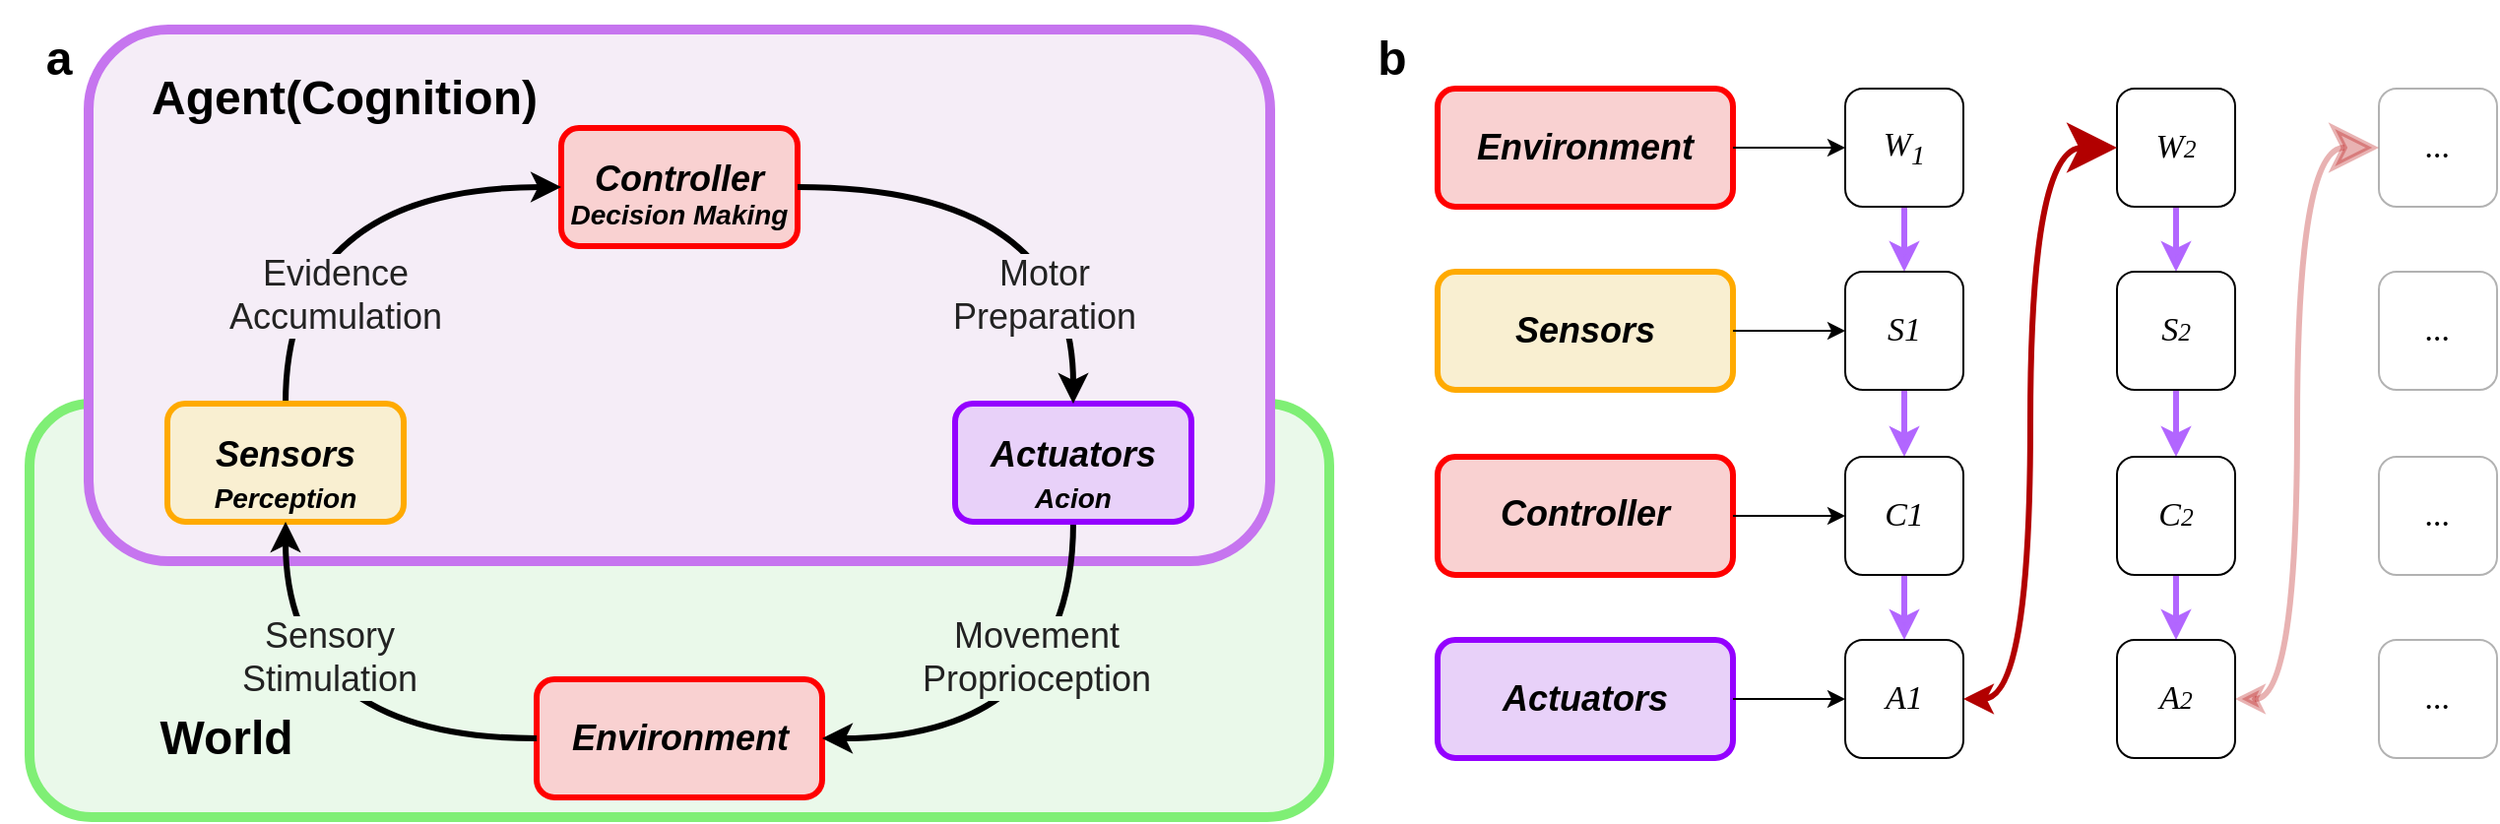 <mxfile version="22.0.3" type="device">
  <diagram id="9DZjILo1v3tIHNjK3BG4" name="Page-1">
    <mxGraphModel dx="1711" dy="1258" grid="1" gridSize="10" guides="1" tooltips="1" connect="1" arrows="1" fold="1" page="1" pageScale="1" pageWidth="1600" pageHeight="900" background="none" math="0" shadow="0">
      <root>
        <mxCell id="0" />
        <mxCell id="1" parent="0" />
        <mxCell id="T8JUtustTyk1DMbEt_c7-63" value="" style="group" parent="1" vertex="1" connectable="0">
          <mxGeometry x="810" y="110" width="538" height="340" as="geometry" />
        </mxCell>
        <mxCell id="T8JUtustTyk1DMbEt_c7-30" value="" style="group" parent="T8JUtustTyk1DMbEt_c7-63" vertex="1" connectable="0">
          <mxGeometry x="345" width="60" height="340" as="geometry" />
        </mxCell>
        <mxCell id="T8JUtustTyk1DMbEt_c7-31" value="" style="edgeStyle=orthogonalEdgeStyle;rounded=0;orthogonalLoop=1;jettySize=auto;html=1;strokeColor=#B266FF;strokeWidth=3;" parent="T8JUtustTyk1DMbEt_c7-30" source="T8JUtustTyk1DMbEt_c7-32" target="T8JUtustTyk1DMbEt_c7-34" edge="1">
          <mxGeometry relative="1" as="geometry" />
        </mxCell>
        <mxCell id="T8JUtustTyk1DMbEt_c7-32" value="&lt;font face=&quot;Garamond&quot; style=&quot;&quot;&gt;&lt;i style=&quot;&quot;&gt;&lt;span style=&quot;font-size: 17px;&quot;&gt;W&lt;/span&gt;&lt;span style=&quot;font-size: 12.75px;&quot;&gt;2&lt;/span&gt;&lt;/i&gt;&lt;/font&gt;" style="rounded=1;whiteSpace=wrap;html=1;" parent="T8JUtustTyk1DMbEt_c7-30" vertex="1">
          <mxGeometry width="60" height="60" as="geometry" />
        </mxCell>
        <mxCell id="T8JUtustTyk1DMbEt_c7-33" value="" style="edgeStyle=orthogonalEdgeStyle;rounded=0;orthogonalLoop=1;jettySize=auto;html=1;strokeColor=#B266FF;strokeWidth=3;" parent="T8JUtustTyk1DMbEt_c7-30" source="T8JUtustTyk1DMbEt_c7-34" target="T8JUtustTyk1DMbEt_c7-36" edge="1">
          <mxGeometry relative="1" as="geometry" />
        </mxCell>
        <mxCell id="T8JUtustTyk1DMbEt_c7-34" value="&lt;font face=&quot;Garamond&quot; style=&quot;&quot;&gt;&lt;i style=&quot;&quot;&gt;&lt;span style=&quot;font-size: 17px;&quot;&gt;S&lt;/span&gt;&lt;span style=&quot;font-size: 12.75px;&quot;&gt;2&lt;/span&gt;&lt;/i&gt;&lt;/font&gt;" style="rounded=1;whiteSpace=wrap;html=1;" parent="T8JUtustTyk1DMbEt_c7-30" vertex="1">
          <mxGeometry y="93" width="60" height="60" as="geometry" />
        </mxCell>
        <mxCell id="T8JUtustTyk1DMbEt_c7-35" value="" style="edgeStyle=orthogonalEdgeStyle;rounded=0;orthogonalLoop=1;jettySize=auto;html=1;strokeColor=#B266FF;strokeWidth=3;" parent="T8JUtustTyk1DMbEt_c7-30" source="T8JUtustTyk1DMbEt_c7-36" target="T8JUtustTyk1DMbEt_c7-37" edge="1">
          <mxGeometry relative="1" as="geometry" />
        </mxCell>
        <mxCell id="T8JUtustTyk1DMbEt_c7-36" value="&lt;font face=&quot;Garamond&quot; style=&quot;&quot;&gt;&lt;i style=&quot;&quot;&gt;&lt;span style=&quot;font-size: 17px;&quot;&gt;C&lt;/span&gt;&lt;span style=&quot;font-size: 12.75px;&quot;&gt;2&lt;/span&gt;&lt;/i&gt;&lt;/font&gt;" style="rounded=1;whiteSpace=wrap;html=1;" parent="T8JUtustTyk1DMbEt_c7-30" vertex="1">
          <mxGeometry y="187" width="60" height="60" as="geometry" />
        </mxCell>
        <mxCell id="T8JUtustTyk1DMbEt_c7-37" value="&lt;font face=&quot;Garamond&quot; style=&quot;&quot;&gt;&lt;i style=&quot;&quot;&gt;&lt;span style=&quot;font-size: 17px;&quot;&gt;A&lt;/span&gt;&lt;span style=&quot;font-size: 12.75px;&quot;&gt;2&lt;/span&gt;&lt;/i&gt;&lt;/font&gt;" style="rounded=1;whiteSpace=wrap;html=1;" parent="T8JUtustTyk1DMbEt_c7-30" vertex="1">
          <mxGeometry y="280" width="60" height="60" as="geometry" />
        </mxCell>
        <mxCell id="T8JUtustTyk1DMbEt_c7-38" value="" style="group" parent="T8JUtustTyk1DMbEt_c7-63" vertex="1" connectable="0">
          <mxGeometry x="207" width="60" height="340" as="geometry" />
        </mxCell>
        <mxCell id="T8JUtustTyk1DMbEt_c7-39" value="" style="edgeStyle=orthogonalEdgeStyle;rounded=0;orthogonalLoop=1;jettySize=auto;html=1;strokeColor=#B266FF;strokeWidth=3;" parent="T8JUtustTyk1DMbEt_c7-38" source="T8JUtustTyk1DMbEt_c7-40" target="T8JUtustTyk1DMbEt_c7-42" edge="1">
          <mxGeometry relative="1" as="geometry" />
        </mxCell>
        <mxCell id="T8JUtustTyk1DMbEt_c7-40" value="&lt;font face=&quot;Garamond&quot; style=&quot;font-size: 17px;&quot;&gt;&lt;i&gt;W&lt;sub&gt;1&lt;/sub&gt;&lt;/i&gt;&lt;/font&gt;" style="rounded=1;whiteSpace=wrap;html=1;" parent="T8JUtustTyk1DMbEt_c7-38" vertex="1">
          <mxGeometry width="60" height="60" as="geometry" />
        </mxCell>
        <mxCell id="T8JUtustTyk1DMbEt_c7-41" value="" style="edgeStyle=orthogonalEdgeStyle;rounded=0;orthogonalLoop=1;jettySize=auto;html=1;strokeWidth=3;strokeColor=#B266FF;" parent="T8JUtustTyk1DMbEt_c7-38" source="T8JUtustTyk1DMbEt_c7-42" target="T8JUtustTyk1DMbEt_c7-44" edge="1">
          <mxGeometry relative="1" as="geometry" />
        </mxCell>
        <mxCell id="T8JUtustTyk1DMbEt_c7-42" value="&lt;font face=&quot;Garamond&quot; style=&quot;&quot;&gt;&lt;i style=&quot;&quot;&gt;&lt;sub style=&quot;&quot;&gt;&lt;span style=&quot;font-size: 17px;&quot;&gt;S1&lt;/span&gt;&lt;/sub&gt;&lt;/i&gt;&lt;/font&gt;" style="rounded=1;whiteSpace=wrap;html=1;" parent="T8JUtustTyk1DMbEt_c7-38" vertex="1">
          <mxGeometry y="93" width="60" height="60" as="geometry" />
        </mxCell>
        <mxCell id="T8JUtustTyk1DMbEt_c7-43" value="" style="edgeStyle=orthogonalEdgeStyle;rounded=0;orthogonalLoop=1;jettySize=auto;html=1;strokeColor=#B266FF;strokeWidth=3;" parent="T8JUtustTyk1DMbEt_c7-38" source="T8JUtustTyk1DMbEt_c7-44" target="T8JUtustTyk1DMbEt_c7-45" edge="1">
          <mxGeometry relative="1" as="geometry" />
        </mxCell>
        <mxCell id="T8JUtustTyk1DMbEt_c7-44" value="&lt;font face=&quot;Garamond&quot; style=&quot;&quot;&gt;&lt;i style=&quot;&quot;&gt;&lt;sub style=&quot;&quot;&gt;&lt;span style=&quot;font-size: 17px;&quot;&gt;C1&lt;/span&gt;&lt;/sub&gt;&lt;/i&gt;&lt;/font&gt;" style="rounded=1;whiteSpace=wrap;html=1;" parent="T8JUtustTyk1DMbEt_c7-38" vertex="1">
          <mxGeometry y="187" width="60" height="60" as="geometry" />
        </mxCell>
        <mxCell id="T8JUtustTyk1DMbEt_c7-45" value="&lt;font face=&quot;Garamond&quot; style=&quot;&quot;&gt;&lt;i style=&quot;&quot;&gt;&lt;sub style=&quot;&quot;&gt;&lt;span style=&quot;font-size: 17px;&quot;&gt;A1&lt;/span&gt;&lt;/sub&gt;&lt;/i&gt;&lt;/font&gt;" style="rounded=1;whiteSpace=wrap;html=1;" parent="T8JUtustTyk1DMbEt_c7-38" vertex="1">
          <mxGeometry y="280" width="60" height="60" as="geometry" />
        </mxCell>
        <mxCell id="T8JUtustTyk1DMbEt_c7-46" value="" style="group;opacity=30;" parent="T8JUtustTyk1DMbEt_c7-63" vertex="1" connectable="0">
          <mxGeometry x="478" width="60" height="340" as="geometry" />
        </mxCell>
        <mxCell id="T8JUtustTyk1DMbEt_c7-47" value="" style="group;opacity=30;" parent="T8JUtustTyk1DMbEt_c7-46" vertex="1" connectable="0">
          <mxGeometry width="60" height="340" as="geometry" />
        </mxCell>
        <mxCell id="T8JUtustTyk1DMbEt_c7-48" value="&lt;font face=&quot;Garamond&quot;&gt;&lt;span style=&quot;font-size: 17px;&quot;&gt;&lt;i&gt;...&lt;/i&gt;&lt;/span&gt;&lt;/font&gt;" style="rounded=1;whiteSpace=wrap;html=1;opacity=30;" parent="T8JUtustTyk1DMbEt_c7-47" vertex="1">
          <mxGeometry y="93" width="60" height="60" as="geometry" />
        </mxCell>
        <mxCell id="T8JUtustTyk1DMbEt_c7-49" value="&lt;font face=&quot;Garamond&quot;&gt;&lt;span style=&quot;font-size: 17px;&quot;&gt;&lt;i&gt;...&lt;/i&gt;&lt;/span&gt;&lt;/font&gt;" style="rounded=1;whiteSpace=wrap;html=1;opacity=30;" parent="T8JUtustTyk1DMbEt_c7-47" vertex="1">
          <mxGeometry y="187" width="60" height="60" as="geometry" />
        </mxCell>
        <mxCell id="T8JUtustTyk1DMbEt_c7-50" value="&lt;font face=&quot;Garamond&quot;&gt;&lt;span style=&quot;font-size: 17px;&quot;&gt;&lt;i&gt;...&lt;/i&gt;&lt;/span&gt;&lt;/font&gt;" style="rounded=1;whiteSpace=wrap;html=1;opacity=30;" parent="T8JUtustTyk1DMbEt_c7-47" vertex="1">
          <mxGeometry y="280" width="60" height="60" as="geometry" />
        </mxCell>
        <mxCell id="T8JUtustTyk1DMbEt_c7-51" value="&lt;font face=&quot;Garamond&quot;&gt;&lt;span style=&quot;font-size: 17px;&quot;&gt;&lt;i&gt;...&lt;/i&gt;&lt;/span&gt;&lt;/font&gt;" style="rounded=1;whiteSpace=wrap;html=1;opacity=30;" parent="T8JUtustTyk1DMbEt_c7-47" vertex="1">
          <mxGeometry width="60" height="60" as="geometry" />
        </mxCell>
        <mxCell id="T8JUtustTyk1DMbEt_c7-52" style="edgeStyle=orthogonalEdgeStyle;rounded=0;orthogonalLoop=1;jettySize=auto;html=1;exitX=1;exitY=0.5;exitDx=0;exitDy=0;entryX=0;entryY=0.5;entryDx=0;entryDy=0;curved=1;strokeWidth=3;endSize=16;startArrow=classic;startFill=1;fillColor=#e51400;strokeColor=#B20000;" parent="T8JUtustTyk1DMbEt_c7-63" source="T8JUtustTyk1DMbEt_c7-45" target="T8JUtustTyk1DMbEt_c7-32" edge="1">
          <mxGeometry relative="1" as="geometry" />
        </mxCell>
        <mxCell id="T8JUtustTyk1DMbEt_c7-53" style="edgeStyle=orthogonalEdgeStyle;rounded=0;orthogonalLoop=1;jettySize=auto;html=1;exitX=1;exitY=0.5;exitDx=0;exitDy=0;entryX=0;entryY=0.5;entryDx=0;entryDy=0;curved=1;strokeWidth=3;endSize=16;startArrow=classic;startFill=1;fillColor=#e51400;strokeColor=#B20000;opacity=30;" parent="T8JUtustTyk1DMbEt_c7-63" source="T8JUtustTyk1DMbEt_c7-37" target="T8JUtustTyk1DMbEt_c7-51" edge="1">
          <mxGeometry relative="1" as="geometry" />
        </mxCell>
        <mxCell id="T8JUtustTyk1DMbEt_c7-54" value="" style="group" parent="T8JUtustTyk1DMbEt_c7-63" vertex="1" connectable="0">
          <mxGeometry width="150" height="340" as="geometry" />
        </mxCell>
        <mxCell id="T8JUtustTyk1DMbEt_c7-55" value="&lt;h2&gt;&lt;font face=&quot;Arial&quot; color=&quot;#000000&quot;&gt;&lt;i style=&quot;&quot;&gt;Environment&lt;/i&gt;&lt;/font&gt;&lt;br&gt;&lt;/h2&gt;" style="rounded=1;whiteSpace=wrap;html=1;fillColor=#F9D1D1;strokeColor=#FF0000;strokeWidth=3;" parent="T8JUtustTyk1DMbEt_c7-54" vertex="1">
          <mxGeometry width="150" height="60" as="geometry" />
        </mxCell>
        <mxCell id="T8JUtustTyk1DMbEt_c7-56" value="&lt;h2 style=&quot;line-height: 40%; font-size: 14px;&quot;&gt;&lt;font style=&quot;font-size: 18px;&quot; face=&quot;Arial&quot; color=&quot;#000000&quot;&gt;&lt;i style=&quot;&quot;&gt;&lt;span style=&quot;&quot;&gt;Con&lt;/span&gt;&lt;font style=&quot;font-size: 18px;&quot;&gt;troller&lt;/font&gt;&lt;/i&gt;&lt;/font&gt;&lt;/h2&gt;" style="rounded=1;whiteSpace=wrap;html=1;fillColor=#F9D1D1;strokeColor=#FF0000;strokeWidth=3;" parent="T8JUtustTyk1DMbEt_c7-54" vertex="1">
          <mxGeometry y="187" width="150" height="60" as="geometry" />
        </mxCell>
        <mxCell id="T8JUtustTyk1DMbEt_c7-57" value="&lt;h2 style=&quot;line-height: 40%;&quot;&gt;&lt;font face=&quot;Arial&quot; color=&quot;#000000&quot;&gt;&lt;i style=&quot;&quot;&gt;Sensors&lt;/i&gt;&lt;/font&gt;&lt;/h2&gt;" style="rounded=1;whiteSpace=wrap;html=1;fillColor=#F9EFD1;strokeColor=#FFAA00;strokeWidth=3;" parent="T8JUtustTyk1DMbEt_c7-54" vertex="1">
          <mxGeometry y="93" width="150" height="60" as="geometry" />
        </mxCell>
        <mxCell id="T8JUtustTyk1DMbEt_c7-58" value="&lt;h2 style=&quot;line-height: 40%;&quot;&gt;&lt;font face=&quot;Arial&quot;&gt;&lt;font color=&quot;#000000&quot;&gt;&lt;i style=&quot;&quot;&gt;Actuators&lt;/i&gt;&lt;/font&gt;&lt;/font&gt;&lt;/h2&gt;" style="rounded=1;whiteSpace=wrap;html=1;fillColor=#E8D1F9;strokeColor=#9400FF;strokeWidth=3;" parent="T8JUtustTyk1DMbEt_c7-54" vertex="1">
          <mxGeometry y="280" width="150" height="60" as="geometry" />
        </mxCell>
        <mxCell id="T8JUtustTyk1DMbEt_c7-59" value="" style="edgeStyle=orthogonalEdgeStyle;rounded=0;orthogonalLoop=1;jettySize=auto;html=1;" parent="T8JUtustTyk1DMbEt_c7-63" source="T8JUtustTyk1DMbEt_c7-55" target="T8JUtustTyk1DMbEt_c7-40" edge="1">
          <mxGeometry relative="1" as="geometry" />
        </mxCell>
        <mxCell id="T8JUtustTyk1DMbEt_c7-60" value="" style="edgeStyle=orthogonalEdgeStyle;rounded=0;orthogonalLoop=1;jettySize=auto;html=1;" parent="T8JUtustTyk1DMbEt_c7-63" source="T8JUtustTyk1DMbEt_c7-57" target="T8JUtustTyk1DMbEt_c7-42" edge="1">
          <mxGeometry relative="1" as="geometry" />
        </mxCell>
        <mxCell id="T8JUtustTyk1DMbEt_c7-61" value="" style="edgeStyle=orthogonalEdgeStyle;rounded=0;orthogonalLoop=1;jettySize=auto;html=1;" parent="T8JUtustTyk1DMbEt_c7-63" source="T8JUtustTyk1DMbEt_c7-56" target="T8JUtustTyk1DMbEt_c7-44" edge="1">
          <mxGeometry relative="1" as="geometry" />
        </mxCell>
        <mxCell id="T8JUtustTyk1DMbEt_c7-62" value="" style="edgeStyle=orthogonalEdgeStyle;rounded=0;orthogonalLoop=1;jettySize=auto;html=1;" parent="T8JUtustTyk1DMbEt_c7-63" source="T8JUtustTyk1DMbEt_c7-58" target="T8JUtustTyk1DMbEt_c7-45" edge="1">
          <mxGeometry relative="1" as="geometry" />
        </mxCell>
        <mxCell id="T8JUtustTyk1DMbEt_c7-64" value="" style="group" parent="1" vertex="1" connectable="0">
          <mxGeometry x="95" y="80" width="660" height="400" as="geometry" />
        </mxCell>
        <mxCell id="18" value="" style="rounded=1;whiteSpace=wrap;html=1;strokeColor=#7FEF75;strokeWidth=5;fontFamily=Helvetica;fillColor=#EAF9EA;fontColor=#eaf9ea;" parent="T8JUtustTyk1DMbEt_c7-64" vertex="1">
          <mxGeometry y="190" width="660" height="210" as="geometry" />
        </mxCell>
        <mxCell id="23" value="&lt;h1&gt;World&lt;/h1&gt;" style="text;strokeColor=none;align=center;fillColor=none;html=1;verticalAlign=middle;whiteSpace=wrap;rounded=0;labelBackgroundColor=#eaf9ea;labelBorderColor=none;strokeWidth=5;fontFamily=Helvetica;fontColor=#000000;" parent="T8JUtustTyk1DMbEt_c7-64" vertex="1">
          <mxGeometry x="70" y="345" width="60" height="30" as="geometry" />
        </mxCell>
        <mxCell id="17" value="" style="rounded=1;whiteSpace=wrap;html=1;strokeColor=#C675EF;strokeWidth=5;fontFamily=Helvetica;fontColor=#000000;fillColor=#F5EDF7;" parent="T8JUtustTyk1DMbEt_c7-64" vertex="1">
          <mxGeometry x="30" width="600" height="270" as="geometry" />
        </mxCell>
        <mxCell id="2" value="&lt;h2 style=&quot;line-height: 40%; font-size: 14px;&quot;&gt;&lt;font style=&quot;font-size: 18px;&quot; face=&quot;Arial&quot; color=&quot;#000000&quot;&gt;&lt;i style=&quot;&quot;&gt;&lt;span style=&quot;&quot;&gt;Con&lt;/span&gt;&lt;font style=&quot;font-size: 18px;&quot;&gt;troller&lt;/font&gt;&lt;/i&gt;&lt;/font&gt;&lt;/h2&gt;&lt;div style=&quot;line-height: 40%; font-size: 14px;&quot;&gt;&lt;font style=&quot;font-size: 14px;&quot; face=&quot;Arial&quot; color=&quot;#000000&quot;&gt;&lt;i style=&quot;&quot;&gt;&lt;b style=&quot;&quot;&gt;Decision Making&lt;/b&gt;&lt;/i&gt;&lt;/font&gt;&lt;br&gt;&lt;/div&gt;" style="rounded=1;whiteSpace=wrap;html=1;fillColor=#F9D1D1;strokeColor=#FF0000;strokeWidth=3;" parent="T8JUtustTyk1DMbEt_c7-64" vertex="1">
          <mxGeometry x="270" y="50" width="120" height="60" as="geometry" />
        </mxCell>
        <mxCell id="5" value="&lt;h2&gt;&lt;font face=&quot;Arial&quot; color=&quot;#000000&quot;&gt;&lt;i style=&quot;&quot;&gt;Environment&lt;/i&gt;&lt;/font&gt;&lt;br&gt;&lt;/h2&gt;" style="rounded=1;whiteSpace=wrap;html=1;fillColor=#F9D1D1;strokeColor=#FF0000;strokeWidth=3;" parent="T8JUtustTyk1DMbEt_c7-64" vertex="1">
          <mxGeometry x="257.5" y="330" width="145" height="60" as="geometry" />
        </mxCell>
        <mxCell id="12" style="edgeStyle=orthogonalEdgeStyle;html=1;exitX=0.5;exitY=1;exitDx=0;exitDy=0;entryX=1;entryY=0.5;entryDx=0;entryDy=0;fontFamily=Verdana;curved=1;strokeWidth=3;strokeColor=#000000;" parent="T8JUtustTyk1DMbEt_c7-64" source="7" target="5" edge="1">
          <mxGeometry relative="1" as="geometry" />
        </mxCell>
        <mxCell id="30" value="&lt;span style=&quot;color: rgb(34, 34, 34);&quot;&gt;&lt;font style=&quot;font-size: 18px;&quot; face=&quot;Arial&quot;&gt;Movement&lt;br&gt;Proprioception&lt;/font&gt;&lt;/span&gt;" style="edgeLabel;html=1;align=center;verticalAlign=middle;resizable=0;points=[];fontSize=18;fontFamily=Helvetica;fontColor=#000000;labelBackgroundColor=#eaf9ea;" parent="12" vertex="1" connectable="0">
          <mxGeometry x="-0.417" y="-19" relative="1" as="geometry">
            <mxPoint as="offset" />
          </mxGeometry>
        </mxCell>
        <mxCell id="7" value="&lt;h2 style=&quot;line-height: 40%;&quot;&gt;&lt;font face=&quot;Arial&quot;&gt;&lt;font color=&quot;#000000&quot;&gt;&lt;i style=&quot;&quot;&gt;Actuators&lt;/i&gt;&lt;/font&gt;&lt;br&gt;&lt;/font&gt;&lt;/h2&gt;&lt;div style=&quot;line-height: 40%;&quot;&gt;&lt;font color=&quot;#000000&quot;&gt;&lt;i style=&quot;&quot;&gt;&lt;b style=&quot;&quot;&gt;&lt;font style=&quot;font-size: 14px;&quot; face=&quot;Arial&quot;&gt;Acion&lt;/font&gt;&lt;/b&gt;&lt;br&gt;&lt;/i&gt;&lt;/font&gt;&lt;/div&gt;" style="rounded=1;whiteSpace=wrap;html=1;fillColor=#E8D1F9;strokeColor=#9400FF;strokeWidth=3;" parent="T8JUtustTyk1DMbEt_c7-64" vertex="1">
          <mxGeometry x="470" y="190" width="120" height="60" as="geometry" />
        </mxCell>
        <mxCell id="11" style="edgeStyle=orthogonalEdgeStyle;html=1;exitX=1;exitY=0.5;exitDx=0;exitDy=0;entryX=0.5;entryY=0;entryDx=0;entryDy=0;fontFamily=Verdana;elbow=vertical;curved=1;strokeWidth=3;strokeColor=#000000;" parent="T8JUtustTyk1DMbEt_c7-64" source="2" target="7" edge="1">
          <mxGeometry relative="1" as="geometry" />
        </mxCell>
        <mxCell id="19" value="&lt;span style=&quot;color: rgb(34, 34, 34); font-size: 18px; background-color: rgb(245, 237, 247);&quot;&gt;&lt;font style=&quot;font-size: 18px;&quot; face=&quot;Arial&quot;&gt;Motor&lt;br&gt;Preparation&lt;/font&gt;&lt;/span&gt;" style="edgeLabel;html=1;align=center;verticalAlign=middle;resizable=0;points=[];fontFamily=Helvetica;fontColor=#000000;labelBackgroundColor=#f5edf7;labelBorderColor=none;rotation=0;horizontal=1;" parent="11" vertex="1" connectable="0">
          <mxGeometry x="0.385" y="-31" relative="1" as="geometry">
            <mxPoint x="16" y="22" as="offset" />
          </mxGeometry>
        </mxCell>
        <mxCell id="14" style="edgeStyle=orthogonalEdgeStyle;html=1;exitX=0.5;exitY=0;exitDx=0;exitDy=0;entryX=0;entryY=0.5;entryDx=0;entryDy=0;fontFamily=Verdana;curved=1;strokeWidth=3;strokeColor=#000000;" parent="T8JUtustTyk1DMbEt_c7-64" source="9" target="2" edge="1">
          <mxGeometry relative="1" as="geometry" />
        </mxCell>
        <mxCell id="24" value="&lt;span style=&quot;color: rgb(34, 34, 34); font-size: 18px;&quot;&gt;&lt;font style=&quot;font-size: 18px;&quot; face=&quot;Arial&quot;&gt;Evidence&lt;br&gt;Accumulation&lt;/font&gt;&lt;/span&gt;" style="edgeLabel;html=1;align=center;verticalAlign=middle;resizable=0;points=[];fontFamily=Helvetica;fontColor=#000000;labelBackgroundColor=#f5edf7;" parent="14" vertex="1" connectable="0">
          <mxGeometry x="-0.725" y="-3" relative="1" as="geometry">
            <mxPoint x="22" y="-21" as="offset" />
          </mxGeometry>
        </mxCell>
        <mxCell id="9" value="&lt;h2 style=&quot;line-height: 40%;&quot;&gt;&lt;font face=&quot;Arial&quot; color=&quot;#000000&quot;&gt;&lt;i style=&quot;&quot;&gt;Sensors&lt;/i&gt;&lt;/font&gt;&lt;/h2&gt;&lt;div style=&quot;line-height: 40%;&quot;&gt;&lt;font color=&quot;#000000&quot;&gt;&lt;i style=&quot;&quot;&gt;&lt;b style=&quot;&quot;&gt;&lt;font style=&quot;font-size: 14px;&quot; face=&quot;Arial&quot;&gt;Perception&lt;/font&gt;&lt;/b&gt;&lt;br&gt;&lt;/i&gt;&lt;/font&gt;&lt;/div&gt;" style="rounded=1;whiteSpace=wrap;html=1;fillColor=#F9EFD1;strokeColor=#FFAA00;strokeWidth=3;" parent="T8JUtustTyk1DMbEt_c7-64" vertex="1">
          <mxGeometry x="70" y="190" width="120" height="60" as="geometry" />
        </mxCell>
        <mxCell id="13" style="edgeStyle=orthogonalEdgeStyle;html=1;exitX=0;exitY=0.5;exitDx=0;exitDy=0;entryX=0.5;entryY=1;entryDx=0;entryDy=0;fontFamily=Verdana;strokeWidth=3;curved=1;strokeColor=#000000;" parent="T8JUtustTyk1DMbEt_c7-64" source="5" target="9" edge="1">
          <mxGeometry relative="1" as="geometry" />
        </mxCell>
        <mxCell id="29" value="&lt;span style=&quot;color: rgb(34, 34, 34);&quot;&gt;&lt;font style=&quot;font-size: 18px;&quot; face=&quot;Arial&quot;&gt;Sensory&lt;br&gt;Stimulation&lt;/font&gt;&lt;/span&gt;" style="edgeLabel;html=1;align=center;verticalAlign=middle;resizable=0;points=[];fontSize=18;fontFamily=Helvetica;fontColor=#000000;labelBackgroundColor=#eaf9ea;" parent="13" vertex="1" connectable="0">
          <mxGeometry x="0.421" y="-22" relative="1" as="geometry">
            <mxPoint as="offset" />
          </mxGeometry>
        </mxCell>
        <mxCell id="22" value="&lt;h1&gt;Agent(Cognition)&lt;/h1&gt;" style="text;strokeColor=none;align=center;fillColor=none;html=1;verticalAlign=middle;whiteSpace=wrap;rounded=0;labelBackgroundColor=#f5edf7;labelBorderColor=none;strokeWidth=5;fontFamily=Helvetica;fontColor=#000000;" parent="T8JUtustTyk1DMbEt_c7-64" vertex="1">
          <mxGeometry x="130" y="20" width="60" height="30" as="geometry" />
        </mxCell>
        <mxCell id="T8JUtustTyk1DMbEt_c7-65" value="&lt;h2&gt;&lt;b&gt;&lt;font style=&quot;font-size: 24px;&quot; color=&quot;#000000&quot;&gt;a&lt;/font&gt;&lt;/b&gt;&lt;/h2&gt;" style="text;html=1;strokeColor=none;fillColor=none;align=center;verticalAlign=middle;whiteSpace=wrap;rounded=0;" parent="T8JUtustTyk1DMbEt_c7-64" vertex="1">
          <mxGeometry x="-15" width="60" height="30" as="geometry" />
        </mxCell>
        <mxCell id="T8JUtustTyk1DMbEt_c7-67" value="&lt;h2&gt;&lt;b&gt;&lt;font style=&quot;font-size: 24px;&quot; color=&quot;#000000&quot;&gt;b&lt;/font&gt;&lt;/b&gt;&lt;/h2&gt;" style="text;html=1;strokeColor=none;fillColor=none;align=center;verticalAlign=middle;whiteSpace=wrap;rounded=0;" parent="1" vertex="1">
          <mxGeometry x="757" y="80" width="60" height="30" as="geometry" />
        </mxCell>
      </root>
    </mxGraphModel>
  </diagram>
</mxfile>
